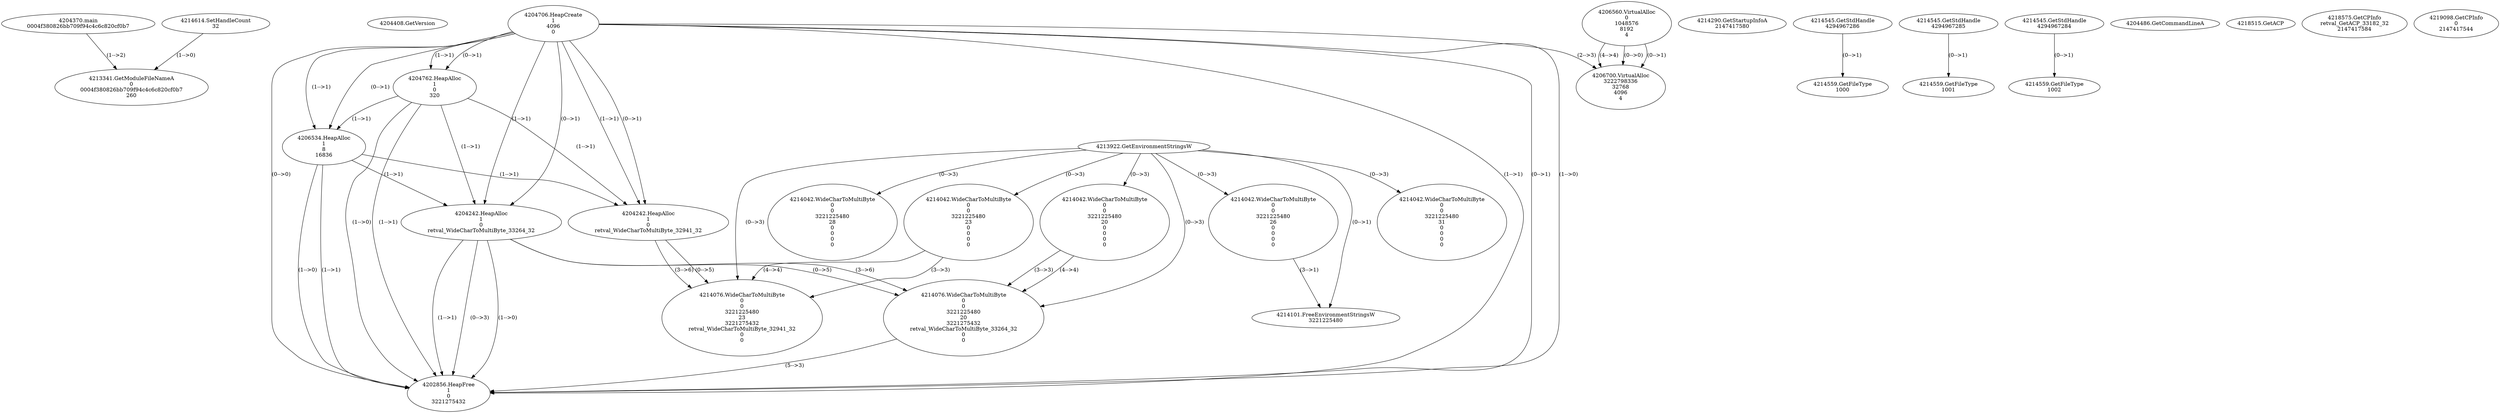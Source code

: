 // Global SCDG with merge call
digraph {
	0 [label="4204370.main
0004f380826bb709f94c4c6c820cf0b7"]
	1 [label="4204408.GetVersion
"]
	2 [label="4204706.HeapCreate
1
4096
0"]
	3 [label="4204762.HeapAlloc
1
0
320"]
	2 -> 3 [label="(1-->1)"]
	2 -> 3 [label="(0-->1)"]
	4 [label="4206534.HeapAlloc
1
8
16836"]
	2 -> 4 [label="(1-->1)"]
	2 -> 4 [label="(0-->1)"]
	3 -> 4 [label="(1-->1)"]
	5 [label="4206560.VirtualAlloc
0
1048576
8192
4"]
	6 [label="4206700.VirtualAlloc
3222798336
32768
4096
4"]
	5 -> 6 [label="(0-->1)"]
	2 -> 6 [label="(2-->3)"]
	5 -> 6 [label="(4-->4)"]
	5 -> 6 [label="(0-->0)"]
	7 [label="4214290.GetStartupInfoA
2147417580"]
	8 [label="4214545.GetStdHandle
4294967286"]
	9 [label="4214559.GetFileType
1000"]
	8 -> 9 [label="(0-->1)"]
	10 [label="4214545.GetStdHandle
4294967285"]
	11 [label="4214559.GetFileType
1001"]
	10 -> 11 [label="(0-->1)"]
	12 [label="4214545.GetStdHandle
4294967284"]
	13 [label="4214559.GetFileType
1002"]
	12 -> 13 [label="(0-->1)"]
	14 [label="4214614.SetHandleCount
32"]
	15 [label="4204486.GetCommandLineA
"]
	16 [label="4213922.GetEnvironmentStringsW
"]
	17 [label="4214042.WideCharToMultiByte
0
0
3221225480
26
0
0
0
0"]
	16 -> 17 [label="(0-->3)"]
	18 [label="4214101.FreeEnvironmentStringsW
3221225480"]
	16 -> 18 [label="(0-->1)"]
	17 -> 18 [label="(3-->1)"]
	19 [label="4218515.GetACP
"]
	20 [label="4214042.WideCharToMultiByte
0
0
3221225480
31
0
0
0
0"]
	16 -> 20 [label="(0-->3)"]
	21 [label="4214042.WideCharToMultiByte
0
0
3221225480
20
0
0
0
0"]
	16 -> 21 [label="(0-->3)"]
	22 [label="4204242.HeapAlloc
1
0
retval_WideCharToMultiByte_33264_32"]
	2 -> 22 [label="(1-->1)"]
	2 -> 22 [label="(0-->1)"]
	3 -> 22 [label="(1-->1)"]
	4 -> 22 [label="(1-->1)"]
	23 [label="4214076.WideCharToMultiByte
0
0
3221225480
20
3221275432
retval_WideCharToMultiByte_33264_32
0
0"]
	16 -> 23 [label="(0-->3)"]
	21 -> 23 [label="(3-->3)"]
	21 -> 23 [label="(4-->4)"]
	22 -> 23 [label="(0-->5)"]
	22 -> 23 [label="(3-->6)"]
	24 [label="4202856.HeapFree
1
0
3221275432"]
	2 -> 24 [label="(1-->1)"]
	2 -> 24 [label="(0-->1)"]
	3 -> 24 [label="(1-->1)"]
	4 -> 24 [label="(1-->1)"]
	22 -> 24 [label="(1-->1)"]
	22 -> 24 [label="(0-->3)"]
	23 -> 24 [label="(5-->3)"]
	2 -> 24 [label="(1-->0)"]
	2 -> 24 [label="(0-->0)"]
	3 -> 24 [label="(1-->0)"]
	4 -> 24 [label="(1-->0)"]
	22 -> 24 [label="(1-->0)"]
	25 [label="4213341.GetModuleFileNameA
0
0004f380826bb709f94c4c6c820cf0b7
260"]
	0 -> 25 [label="(1-->2)"]
	14 -> 25 [label="(1-->0)"]
	26 [label="4214042.WideCharToMultiByte
0
0
3221225480
28
0
0
0
0"]
	16 -> 26 [label="(0-->3)"]
	27 [label="4218575.GetCPInfo
retval_GetACP_33182_32
2147417584"]
	28 [label="4219098.GetCPInfo
0
2147417544"]
	29 [label="4214042.WideCharToMultiByte
0
0
3221225480
23
0
0
0
0"]
	16 -> 29 [label="(0-->3)"]
	30 [label="4204242.HeapAlloc
1
0
retval_WideCharToMultiByte_32941_32"]
	2 -> 30 [label="(1-->1)"]
	2 -> 30 [label="(0-->1)"]
	3 -> 30 [label="(1-->1)"]
	4 -> 30 [label="(1-->1)"]
	31 [label="4214076.WideCharToMultiByte
0
0
3221225480
23
3221275432
retval_WideCharToMultiByte_32941_32
0
0"]
	16 -> 31 [label="(0-->3)"]
	29 -> 31 [label="(3-->3)"]
	29 -> 31 [label="(4-->4)"]
	30 -> 31 [label="(0-->5)"]
	30 -> 31 [label="(3-->6)"]
}
